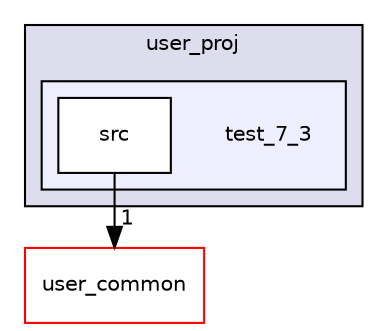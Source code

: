 digraph "user_proj/test_7_3" {
  compound=true
  node [ fontsize="10", fontname="Helvetica"];
  edge [ labelfontsize="10", labelfontname="Helvetica"];
  subgraph clusterdir_917e382b2acb853f1ccc58b2793ae86b {
    graph [ bgcolor="#ddddee", pencolor="black", label="user_proj" fontname="Helvetica", fontsize="10", URL="dir_917e382b2acb853f1ccc58b2793ae86b.html"]
  subgraph clusterdir_02a28c68aaf72fe803ad7fdb5683367e {
    graph [ bgcolor="#eeeeff", pencolor="black", label="" URL="dir_02a28c68aaf72fe803ad7fdb5683367e.html"];
    dir_02a28c68aaf72fe803ad7fdb5683367e [shape=plaintext label="test_7_3"];
  dir_da0d882e74b8f65cd4ce018122c7b3d7 [shape=box label="src" fillcolor="white" style="filled" URL="dir_da0d882e74b8f65cd4ce018122c7b3d7.html"];
  }
  }
  dir_3a5750680ef3b28b662cb739d8664c22 [shape=box label="user_common" fillcolor="white" style="filled" color="red" URL="dir_3a5750680ef3b28b662cb739d8664c22.html"];
  dir_da0d882e74b8f65cd4ce018122c7b3d7->dir_3a5750680ef3b28b662cb739d8664c22 [headlabel="1", labeldistance=1.5 headhref="dir_000068_000003.html"];
}
